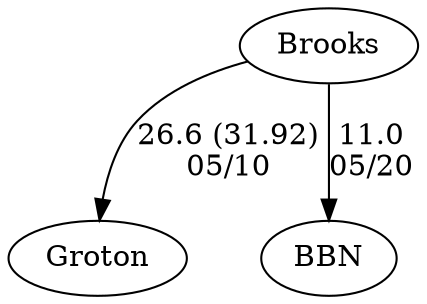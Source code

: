 digraph girls6foursBrooks {Groton [URL="girls6foursBrooksGroton.html"];Brooks [URL="girls6foursBrooksBrooks.html"];BBN [URL="girls6foursBrooksBBN.html"];Brooks -> Groton[label="26.6 (31.92)
05/10", weight="74", tooltip="NEIRA Boys & Girls Fours,Groton JV vs. Brooks JV			
Distance: 1250 Meters Conditions: Very little wind or chop. Moderate current. Comments: Also racing were the Boys and Girls 7th boats:
Boys 7:
Brooks: 4:53
Groton: 5:19
Girls 7:
Brooks: 5.06
Groton: 5:40
None", URL="http://www.row2k.com/results/resultspage.cfm?UID=C056DFD0326A8B1A82CE215F897C0056&cat=5", random="random"]; 
Brooks -> BBN[label="11.0
05/20", weight="89", tooltip="NEIRA Boys & Girls Fours,Brooks vs. BB&N			
Distance: 1500m Conditions: 6-12 mph direct headwind and rain throughout the racing, both varying considerably making comparisons between races difficult. Strongest wind and rain occurred during the 7th boat races at the end of the race day. 
BB&N G6 was placed into the 7th boat event after equipment failure; in a different shell the boat suffered two crabs in the choppy water during that race. Comments: Thank you to the coaches and athletes of BB&N for braving the elements and getting in a full afternoon of good racing. Looking forward to more racing before the week is out.
None", URL="http://www.row2k.com/results/resultspage.cfm?UID=71363DFE769F0D54ECD297CD2C898F94&cat=5", random="random"]}